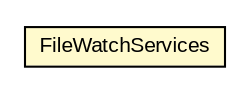 #!/usr/local/bin/dot
#
# Class diagram 
# Generated by UMLGraph version R5_6-24-gf6e263 (http://www.umlgraph.org/)
#

digraph G {
	edge [fontname="arial",fontsize=10,labelfontname="arial",labelfontsize=10];
	node [fontname="arial",fontsize=10,shape=plaintext];
	nodesep=0.25;
	ranksep=0.5;
	// com.google.code.play2.watcher.api.FileWatchServices
	c69 [label=<<table title="com.google.code.play2.watcher.api.FileWatchServices" border="0" cellborder="1" cellspacing="0" cellpadding="2" port="p" bgcolor="lemonChiffon" href="./FileWatchServices.html">
		<tr><td><table border="0" cellspacing="0" cellpadding="1">
<tr><td align="center" balign="center"> FileWatchServices </td></tr>
		</table></td></tr>
		</table>>, URL="./FileWatchServices.html", fontname="arial", fontcolor="black", fontsize=10.0];
}

